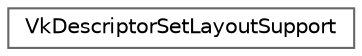 digraph "类继承关系图"
{
 // LATEX_PDF_SIZE
  bgcolor="transparent";
  edge [fontname=Helvetica,fontsize=10,labelfontname=Helvetica,labelfontsize=10];
  node [fontname=Helvetica,fontsize=10,shape=box,height=0.2,width=0.4];
  rankdir="LR";
  Node0 [id="Node000000",label="VkDescriptorSetLayoutSupport",height=0.2,width=0.4,color="grey40", fillcolor="white", style="filled",URL="$struct_vk_descriptor_set_layout_support.html",tooltip=" "];
}
